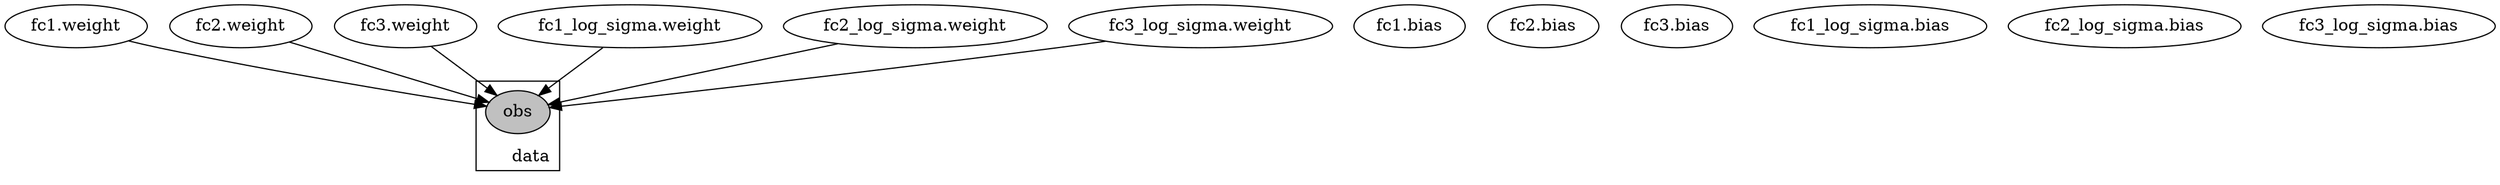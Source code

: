 digraph {
	"fc1.weight" [label="fc1.weight" fillcolor=white shape=ellipse style=filled]
	"fc1.bias" [label="fc1.bias" fillcolor=white shape=ellipse style=filled]
	"fc2.weight" [label="fc2.weight" fillcolor=white shape=ellipse style=filled]
	"fc2.bias" [label="fc2.bias" fillcolor=white shape=ellipse style=filled]
	"fc3.weight" [label="fc3.weight" fillcolor=white shape=ellipse style=filled]
	"fc3.bias" [label="fc3.bias" fillcolor=white shape=ellipse style=filled]
	"fc1_log_sigma.weight" [label="fc1_log_sigma.weight" fillcolor=white shape=ellipse style=filled]
	"fc1_log_sigma.bias" [label="fc1_log_sigma.bias" fillcolor=white shape=ellipse style=filled]
	"fc2_log_sigma.weight" [label="fc2_log_sigma.weight" fillcolor=white shape=ellipse style=filled]
	"fc2_log_sigma.bias" [label="fc2_log_sigma.bias" fillcolor=white shape=ellipse style=filled]
	"fc3_log_sigma.weight" [label="fc3_log_sigma.weight" fillcolor=white shape=ellipse style=filled]
	"fc3_log_sigma.bias" [label="fc3_log_sigma.bias" fillcolor=white shape=ellipse style=filled]
	subgraph cluster_data {
		label=data labeljust=r labelloc=b
		obs [label=obs fillcolor=grey shape=ellipse style=filled]
	}
	"fc3.weight" -> obs
	"fc2_log_sigma.weight" -> obs
	"fc1_log_sigma.weight" -> obs
	"fc1.weight" -> obs
	"fc2.weight" -> obs
	"fc3_log_sigma.weight" -> obs
}
